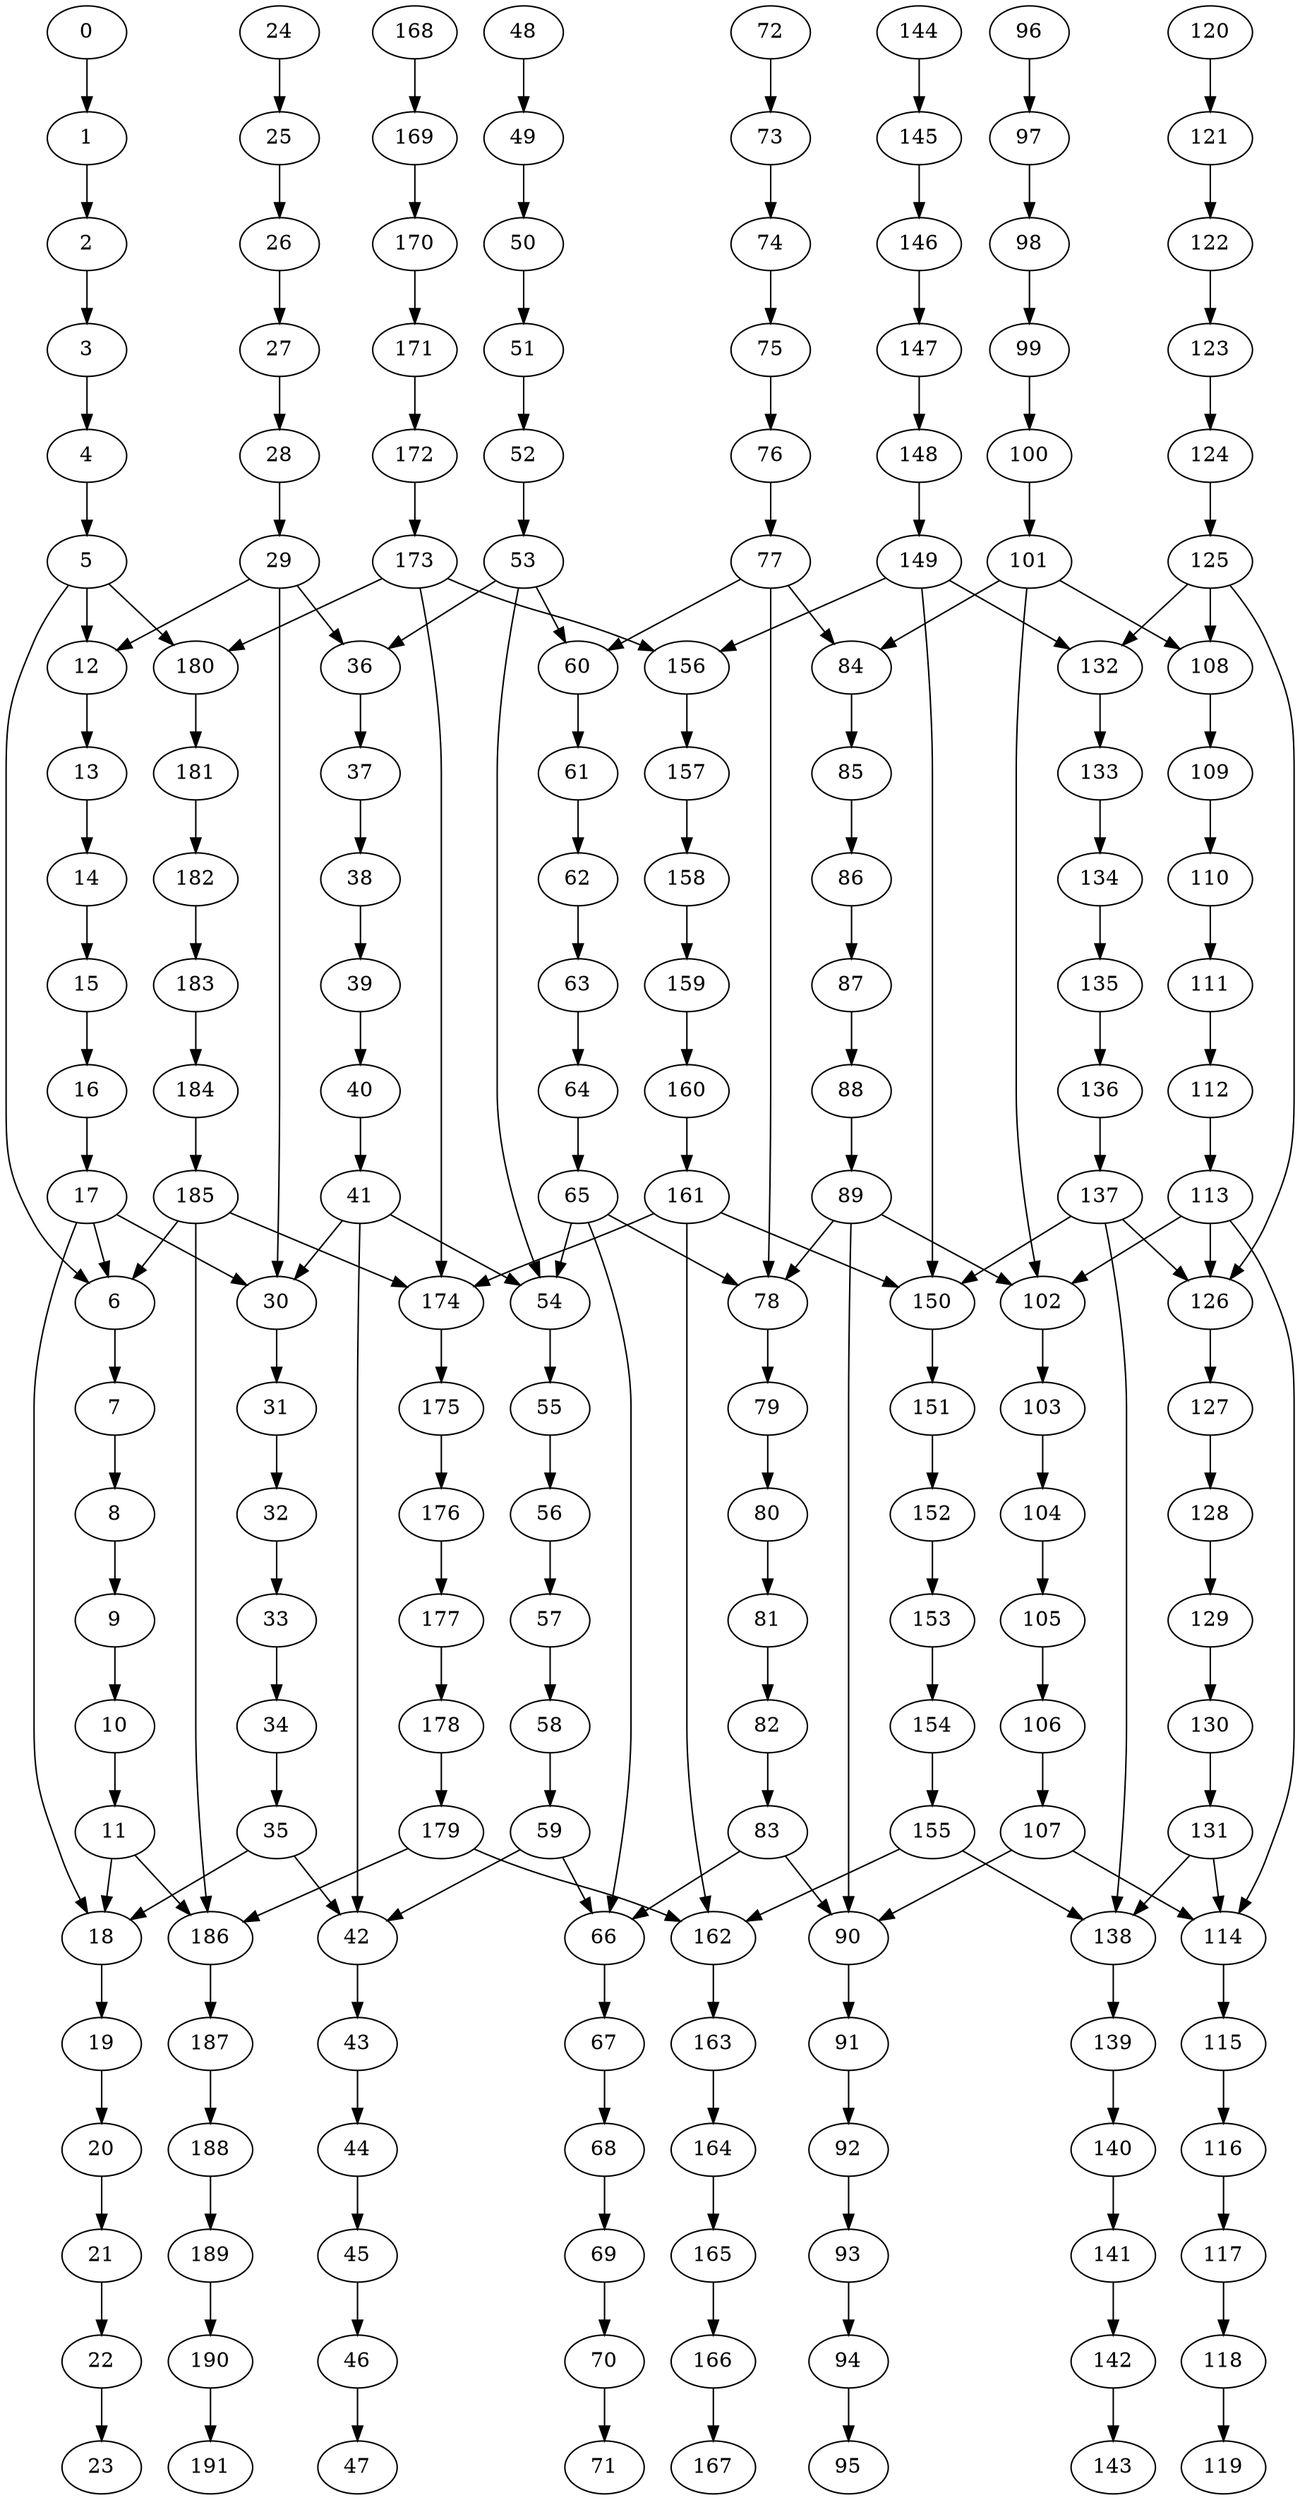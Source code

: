digraph G {
0  [count= 0 , tid=0];
1  [count= 1 , tid=0];
2  [count= 2 , tid=0];
3  [count= 3 , tid=0];
4  [count= 4 , tid=0];
5  [count= 5 , tid=0];
6  [count= 6 , tid=0];
7  [count= 7 , tid=0];
8  [count= 8 , tid=0];
9  [count= 9 , tid=0];
10  [count= 10 , tid=0];
11  [count= 11 , tid=0];
12  [count= 0 , tid=1];
13  [count= 1 , tid=1];
14  [count= 2 , tid=1];
15  [count= 3 , tid=1];
16  [count= 4 , tid=1];
17  [count= 5 , tid=1];
18  [count= 6 , tid=1];
19  [count= 7 , tid=1];
20  [count= 8 , tid=1];
21  [count= 9 , tid=1];
22  [count= 10 , tid=1];
23  [count= 11 , tid=1];
24  [count= 0 , tid=2];
25  [count= 1 , tid=2];
26  [count= 2 , tid=2];
27  [count= 3 , tid=2];
28  [count= 4 , tid=2];
29  [count= 5 , tid=2];
30  [count= 6 , tid=2];
31  [count= 7 , tid=2];
32  [count= 8 , tid=2];
33  [count= 9 , tid=2];
34  [count= 10 , tid=2];
35  [count= 11 , tid=2];
36  [count= 0 , tid=3];
37  [count= 1 , tid=3];
38  [count= 2 , tid=3];
39  [count= 3 , tid=3];
40  [count= 4 , tid=3];
41  [count= 5 , tid=3];
42  [count= 6 , tid=3];
43  [count= 7 , tid=3];
44  [count= 8 , tid=3];
45  [count= 9 , tid=3];
46  [count= 10 , tid=3];
47  [count= 11 , tid=3];
48  [count= 0 , tid=4];
49  [count= 1 , tid=4];
50  [count= 2 , tid=4];
51  [count= 3 , tid=4];
52  [count= 4 , tid=4];
53  [count= 5 , tid=4];
54  [count= 6 , tid=4];
55  [count= 7 , tid=4];
56  [count= 8 , tid=4];
57  [count= 9 , tid=4];
58  [count= 10 , tid=4];
59  [count= 11 , tid=4];
60  [count= 0 , tid=5];
61  [count= 1 , tid=5];
62  [count= 2 , tid=5];
63  [count= 3 , tid=5];
64  [count= 4 , tid=5];
65  [count= 5 , tid=5];
66  [count= 6 , tid=5];
67  [count= 7 , tid=5];
68  [count= 8 , tid=5];
69  [count= 9 , tid=5];
70  [count= 10 , tid=5];
71  [count= 11 , tid=5];
72  [count= 0 , tid=6];
73  [count= 1 , tid=6];
74  [count= 2 , tid=6];
75  [count= 3 , tid=6];
76  [count= 4 , tid=6];
77  [count= 5 , tid=6];
78  [count= 6 , tid=6];
79  [count= 7 , tid=6];
80  [count= 8 , tid=6];
81  [count= 9 , tid=6];
82  [count= 10 , tid=6];
83  [count= 11 , tid=6];
84  [count= 0 , tid=7];
85  [count= 1 , tid=7];
86  [count= 2 , tid=7];
87  [count= 3 , tid=7];
88  [count= 4 , tid=7];
89  [count= 5 , tid=7];
90  [count= 6 , tid=7];
91  [count= 7 , tid=7];
92  [count= 8 , tid=7];
93  [count= 9 , tid=7];
94  [count= 10 , tid=7];
95  [count= 11 , tid=7];
96  [count= 0 , tid=8];
97  [count= 1 , tid=8];
98  [count= 2 , tid=8];
99  [count= 3 , tid=8];
100  [count= 4 , tid=8];
101  [count= 5 , tid=8];
102  [count= 6 , tid=8];
103  [count= 7 , tid=8];
104  [count= 8 , tid=8];
105  [count= 9 , tid=8];
106  [count= 10 , tid=8];
107  [count= 11 , tid=8];
108  [count= 0 , tid=9];
109  [count= 1 , tid=9];
110  [count= 2 , tid=9];
111  [count= 3 , tid=9];
112  [count= 4 , tid=9];
113  [count= 5 , tid=9];
114  [count= 6 , tid=9];
115  [count= 7 , tid=9];
116  [count= 8 , tid=9];
117  [count= 9 , tid=9];
118  [count= 10 , tid=9];
119  [count= 11 , tid=9];
120  [count= 0 , tid=10];
121  [count= 1 , tid=10];
122  [count= 2 , tid=10];
123  [count= 3 , tid=10];
124  [count= 4 , tid=10];
125  [count= 5 , tid=10];
126  [count= 6 , tid=10];
127  [count= 7 , tid=10];
128  [count= 8 , tid=10];
129  [count= 9 , tid=10];
130  [count= 10 , tid=10];
131  [count= 11 , tid=10];
132  [count= 0 , tid=11];
133  [count= 1 , tid=11];
134  [count= 2 , tid=11];
135  [count= 3 , tid=11];
136  [count= 4 , tid=11];
137  [count= 5 , tid=11];
138  [count= 6 , tid=11];
139  [count= 7 , tid=11];
140  [count= 8 , tid=11];
141  [count= 9 , tid=11];
142  [count= 10 , tid=11];
143  [count= 11 , tid=11];
144  [count= 0 , tid=12];
145  [count= 1 , tid=12];
146  [count= 2 , tid=12];
147  [count= 3 , tid=12];
148  [count= 4 , tid=12];
149  [count= 5 , tid=12];
150  [count= 6 , tid=12];
151  [count= 7 , tid=12];
152  [count= 8 , tid=12];
153  [count= 9 , tid=12];
154  [count= 10 , tid=12];
155  [count= 11 , tid=12];
156  [count= 0 , tid=13];
157  [count= 1 , tid=13];
158  [count= 2 , tid=13];
159  [count= 3 , tid=13];
160  [count= 4 , tid=13];
161  [count= 5 , tid=13];
162  [count= 6 , tid=13];
163  [count= 7 , tid=13];
164  [count= 8 , tid=13];
165  [count= 9 , tid=13];
166  [count= 10 , tid=13];
167  [count= 11 , tid=13];
168  [count= 0 , tid=14];
169  [count= 1 , tid=14];
170  [count= 2 , tid=14];
171  [count= 3 , tid=14];
172  [count= 4 , tid=14];
173  [count= 5 , tid=14];
174  [count= 6 , tid=14];
175  [count= 7 , tid=14];
176  [count= 8 , tid=14];
177  [count= 9 , tid=14];
178  [count= 10 , tid=14];
179  [count= 11 , tid=14];
180  [count= 0 , tid=15];
181  [count= 1 , tid=15];
182  [count= 2 , tid=15];
183  [count= 3 , tid=15];
184  [count= 4 , tid=15];
185  [count= 5 , tid=15];
186  [count= 6 , tid=15];
187  [count= 7 , tid=15];
188  [count= 8 , tid=15];
189  [count= 9 , tid=15];
190  [count= 10 , tid=15];
191  [count= 11 , tid=15];
0 -> 1 ;
1 -> 2 ;
2 -> 3 ;
3 -> 4 ;
4 -> 5 ;
5 -> 6 ;
6 -> 7 ;
7 -> 8 ;
8 -> 9 ;
9 -> 10 ;
10 -> 11 ;
12 -> 13 ;
13 -> 14 ;
14 -> 15 ;
15 -> 16 ;
16 -> 17 ;
17 -> 18 ;
18 -> 19 ;
19 -> 20 ;
20 -> 21 ;
21 -> 22 ;
22 -> 23 ;
24 -> 25 ;
25 -> 26 ;
26 -> 27 ;
27 -> 28 ;
28 -> 29 ;
29 -> 30 ;
30 -> 31 ;
31 -> 32 ;
32 -> 33 ;
33 -> 34 ;
34 -> 35 ;
36 -> 37 ;
37 -> 38 ;
38 -> 39 ;
39 -> 40 ;
40 -> 41 ;
41 -> 42 ;
42 -> 43 ;
43 -> 44 ;
44 -> 45 ;
45 -> 46 ;
46 -> 47 ;
48 -> 49 ;
49 -> 50 ;
50 -> 51 ;
51 -> 52 ;
52 -> 53 ;
53 -> 54 ;
54 -> 55 ;
55 -> 56 ;
56 -> 57 ;
57 -> 58 ;
58 -> 59 ;
60 -> 61 ;
61 -> 62 ;
62 -> 63 ;
63 -> 64 ;
64 -> 65 ;
65 -> 66 ;
66 -> 67 ;
67 -> 68 ;
68 -> 69 ;
69 -> 70 ;
70 -> 71 ;
72 -> 73 ;
73 -> 74 ;
74 -> 75 ;
75 -> 76 ;
76 -> 77 ;
77 -> 78 ;
78 -> 79 ;
79 -> 80 ;
80 -> 81 ;
81 -> 82 ;
82 -> 83 ;
84 -> 85 ;
85 -> 86 ;
86 -> 87 ;
87 -> 88 ;
88 -> 89 ;
89 -> 90 ;
90 -> 91 ;
91 -> 92 ;
92 -> 93 ;
93 -> 94 ;
94 -> 95 ;
96 -> 97 ;
97 -> 98 ;
98 -> 99 ;
99 -> 100 ;
100 -> 101 ;
101 -> 102 ;
102 -> 103 ;
103 -> 104 ;
104 -> 105 ;
105 -> 106 ;
106 -> 107 ;
108 -> 109 ;
109 -> 110 ;
110 -> 111 ;
111 -> 112 ;
112 -> 113 ;
113 -> 114 ;
114 -> 115 ;
115 -> 116 ;
116 -> 117 ;
117 -> 118 ;
118 -> 119 ;
120 -> 121 ;
121 -> 122 ;
122 -> 123 ;
123 -> 124 ;
124 -> 125 ;
125 -> 126 ;
126 -> 127 ;
127 -> 128 ;
128 -> 129 ;
129 -> 130 ;
130 -> 131 ;
132 -> 133 ;
133 -> 134 ;
134 -> 135 ;
135 -> 136 ;
136 -> 137 ;
137 -> 138 ;
138 -> 139 ;
139 -> 140 ;
140 -> 141 ;
141 -> 142 ;
142 -> 143 ;
144 -> 145 ;
145 -> 146 ;
146 -> 147 ;
147 -> 148 ;
148 -> 149 ;
149 -> 150 ;
150 -> 151 ;
151 -> 152 ;
152 -> 153 ;
153 -> 154 ;
154 -> 155 ;
156 -> 157 ;
157 -> 158 ;
158 -> 159 ;
159 -> 160 ;
160 -> 161 ;
161 -> 162 ;
162 -> 163 ;
163 -> 164 ;
164 -> 165 ;
165 -> 166 ;
166 -> 167 ;
168 -> 169 ;
169 -> 170 ;
170 -> 171 ;
171 -> 172 ;
172 -> 173 ;
173 -> 174 ;
174 -> 175 ;
175 -> 176 ;
176 -> 177 ;
177 -> 178 ;
178 -> 179 ;
180 -> 181 ;
181 -> 182 ;
182 -> 183 ;
183 -> 184 ;
184 -> 185 ;
185 -> 186 ;
186 -> 187 ;
187 -> 188 ;
188 -> 189 ;
189 -> 190 ;
190 -> 191 ;


5->180;
5->12;
29->12;
29->36;
53->36;
53->60;
77->60;
77->84;
101->84;
101->108;
125->108;
125->132;
149->132;
149->156;
173->156;
173->180;

185->6;
17->6;
17->30;
41->30;
41->54;
65->54;
65->78;
89->78;
89->102;
113->102;
113->126;
137->126;
137->150;
161->150;
161->174;
185->174;

11->186;
11->18;
35->18;
35->42;
59->42;
59->66;
83->66;
83->90;
107->90;
107->114;
131->114;
131->138;
155->138;
155->162;
179->162;
179->186;


}
